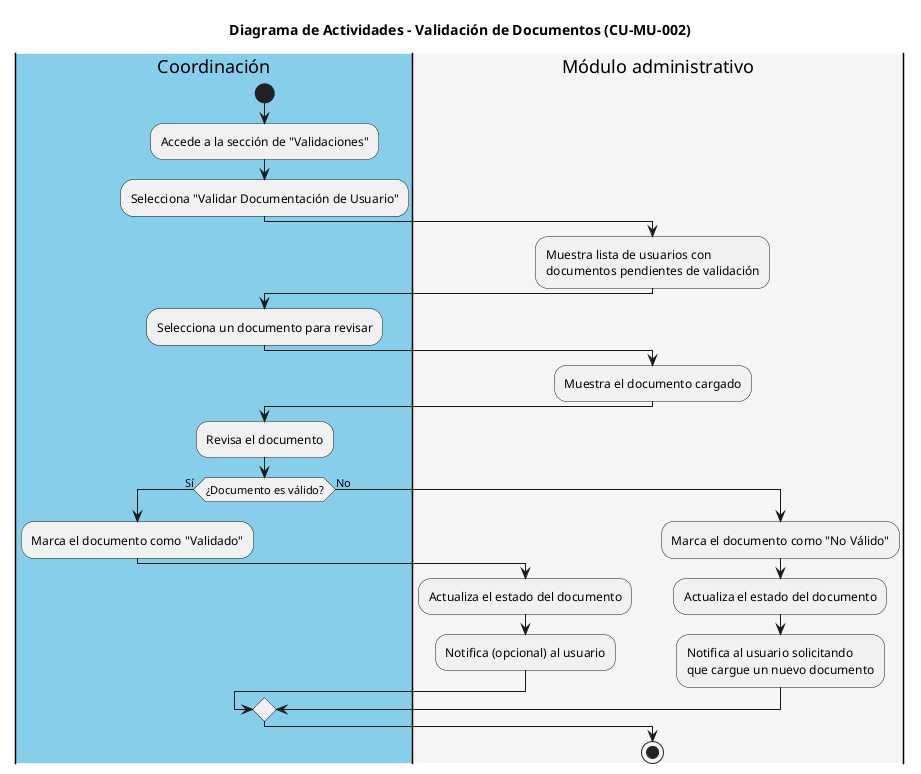 @startuml
title Diagrama de Actividades - Validación de Documentos (CU-MU-002)

|#skyblue|Coordinación|
start
:Accede a la sección de "Validaciones";
:Selecciona "Validar Documentación de Usuario";

|#whitesmoke|Módulo administrativo|
:Muestra lista de usuarios con
documentos pendientes de validación;

|#skyblue|Coordinación|
:Selecciona un documento para revisar;

|#whitesmoke|Módulo administrativo|
:Muestra el documento cargado;

|#skyblue|Coordinación|
:Revisa el documento;
if (¿Documento es válido?) then (Sí)
  :Marca el documento como "Validado";
  |#whitesmoke|Módulo administrativo|
  :Actualiza el estado del documento;
  :Notifica (opcional) al usuario;
else (No)
  :Marca el documento como "No Válido";
  |#whitesmoke|Módulo administrativo|
  :Actualiza el estado del documento;
  :Notifica al usuario solicitando
  que cargue un nuevo documento;
endif
stop
@enduml